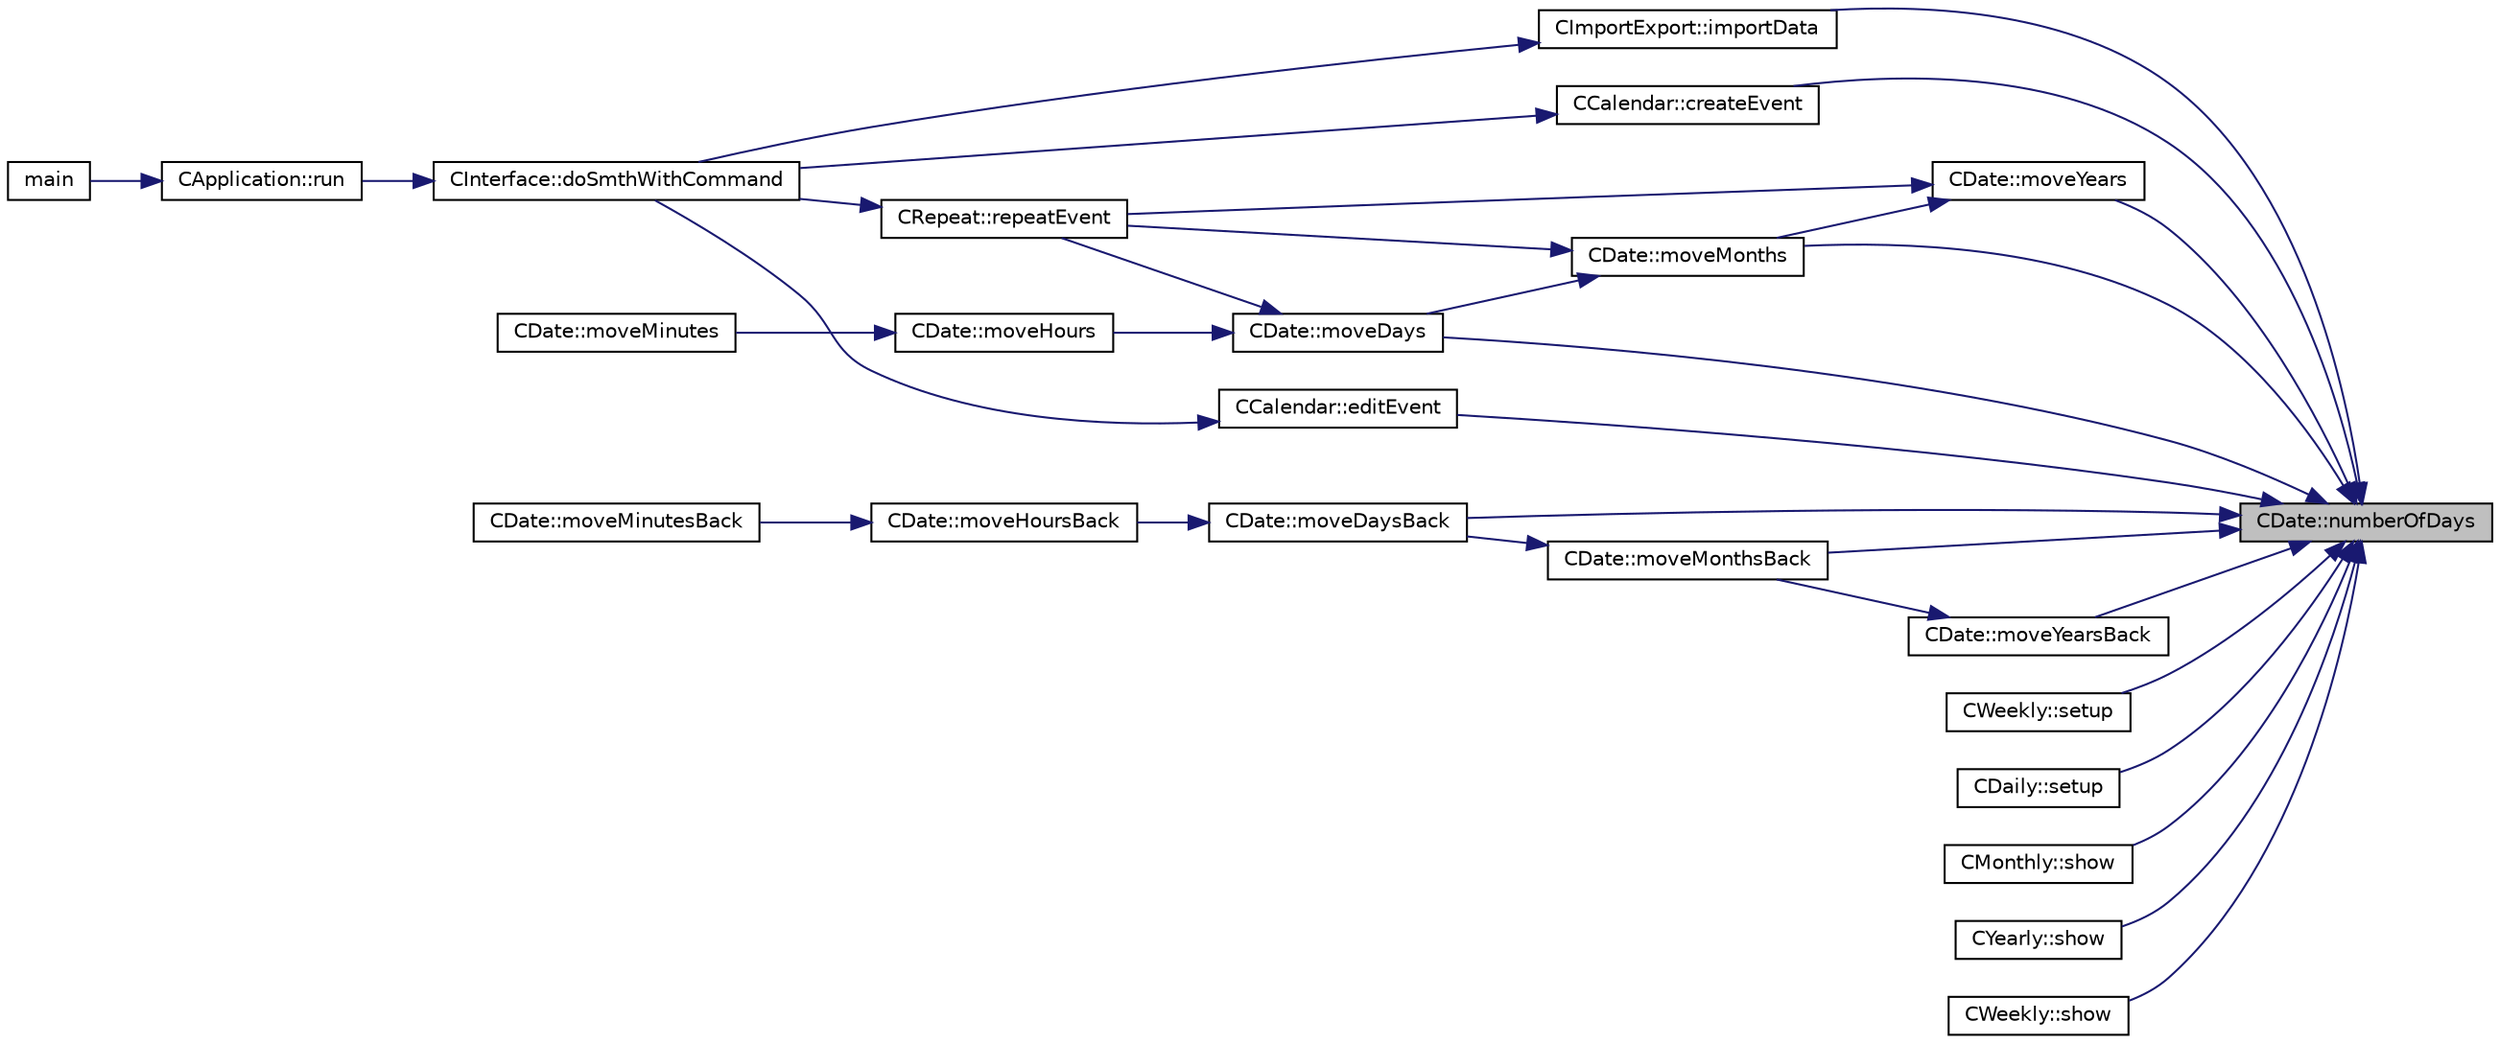 digraph "CDate::numberOfDays"
{
 // LATEX_PDF_SIZE
  edge [fontname="Helvetica",fontsize="10",labelfontname="Helvetica",labelfontsize="10"];
  node [fontname="Helvetica",fontsize="10",shape=record];
  rankdir="RL";
  Node1 [label="CDate::numberOfDays",height=0.2,width=0.4,color="black", fillcolor="grey75", style="filled", fontcolor="black",tooltip=" "];
  Node1 -> Node2 [dir="back",color="midnightblue",fontsize="10",style="solid",fontname="Helvetica"];
  Node2 [label="CCalendar::createEvent",height=0.2,width=0.4,color="black", fillcolor="white", style="filled",URL="$classCCalendar.html#ab40814a65b4e2cb8658c7afc9619255d",tooltip=" "];
  Node2 -> Node3 [dir="back",color="midnightblue",fontsize="10",style="solid",fontname="Helvetica"];
  Node3 [label="CInterface::doSmthWithCommand",height=0.2,width=0.4,color="black", fillcolor="white", style="filled",URL="$classCInterface.html#a2d740d4e6053226bb94ffd7e0b3f8d2f",tooltip=" "];
  Node3 -> Node4 [dir="back",color="midnightblue",fontsize="10",style="solid",fontname="Helvetica"];
  Node4 [label="CApplication::run",height=0.2,width=0.4,color="black", fillcolor="white", style="filled",URL="$classCApplication.html#aeb7ff3128e0c684d3d7b3f48079a04ef",tooltip=" "];
  Node4 -> Node5 [dir="back",color="midnightblue",fontsize="10",style="solid",fontname="Helvetica"];
  Node5 [label="main",height=0.2,width=0.4,color="black", fillcolor="white", style="filled",URL="$main_8cpp.html#ae66f6b31b5ad750f1fe042a706a4e3d4",tooltip=" "];
  Node1 -> Node6 [dir="back",color="midnightblue",fontsize="10",style="solid",fontname="Helvetica"];
  Node6 [label="CCalendar::editEvent",height=0.2,width=0.4,color="black", fillcolor="white", style="filled",URL="$classCCalendar.html#a94bad32ae062d80690a838591fb59009",tooltip=" "];
  Node6 -> Node3 [dir="back",color="midnightblue",fontsize="10",style="solid",fontname="Helvetica"];
  Node1 -> Node7 [dir="back",color="midnightblue",fontsize="10",style="solid",fontname="Helvetica"];
  Node7 [label="CImportExport::importData",height=0.2,width=0.4,color="black", fillcolor="white", style="filled",URL="$classCImportExport.html#a5fd052de6e2947ad73a48bea50a651f6",tooltip=" "];
  Node7 -> Node3 [dir="back",color="midnightblue",fontsize="10",style="solid",fontname="Helvetica"];
  Node1 -> Node8 [dir="back",color="midnightblue",fontsize="10",style="solid",fontname="Helvetica"];
  Node8 [label="CDate::moveDays",height=0.2,width=0.4,color="black", fillcolor="white", style="filled",URL="$classCDate.html#ac2aa92ab49a1596140726ade42b6060c",tooltip=" "];
  Node8 -> Node9 [dir="back",color="midnightblue",fontsize="10",style="solid",fontname="Helvetica"];
  Node9 [label="CDate::moveHours",height=0.2,width=0.4,color="black", fillcolor="white", style="filled",URL="$classCDate.html#a3fd9e2db90fe2377f6ee0b20b4e88aef",tooltip=" "];
  Node9 -> Node10 [dir="back",color="midnightblue",fontsize="10",style="solid",fontname="Helvetica"];
  Node10 [label="CDate::moveMinutes",height=0.2,width=0.4,color="black", fillcolor="white", style="filled",URL="$classCDate.html#a81aa02bd8b97e47baf19194019bd2e43",tooltip=" "];
  Node8 -> Node11 [dir="back",color="midnightblue",fontsize="10",style="solid",fontname="Helvetica"];
  Node11 [label="CRepeat::repeatEvent",height=0.2,width=0.4,color="black", fillcolor="white", style="filled",URL="$classCRepeat.html#a6bfe547c5e84d11386d48983867cdf74",tooltip=" "];
  Node11 -> Node3 [dir="back",color="midnightblue",fontsize="10",style="solid",fontname="Helvetica"];
  Node1 -> Node12 [dir="back",color="midnightblue",fontsize="10",style="solid",fontname="Helvetica"];
  Node12 [label="CDate::moveDaysBack",height=0.2,width=0.4,color="black", fillcolor="white", style="filled",URL="$classCDate.html#aaff6725e86d4edf8007b5dfd7f65aff1",tooltip=" "];
  Node12 -> Node13 [dir="back",color="midnightblue",fontsize="10",style="solid",fontname="Helvetica"];
  Node13 [label="CDate::moveHoursBack",height=0.2,width=0.4,color="black", fillcolor="white", style="filled",URL="$classCDate.html#a84efc0be011445f0ff244b1322ef0d66",tooltip=" "];
  Node13 -> Node14 [dir="back",color="midnightblue",fontsize="10",style="solid",fontname="Helvetica"];
  Node14 [label="CDate::moveMinutesBack",height=0.2,width=0.4,color="black", fillcolor="white", style="filled",URL="$classCDate.html#a4bbd2680b9d6991988d27c1713f1dbb6",tooltip=" "];
  Node1 -> Node15 [dir="back",color="midnightblue",fontsize="10",style="solid",fontname="Helvetica"];
  Node15 [label="CDate::moveMonths",height=0.2,width=0.4,color="black", fillcolor="white", style="filled",URL="$classCDate.html#a7d7f6deaf151d563e04db09858316f45",tooltip=" "];
  Node15 -> Node8 [dir="back",color="midnightblue",fontsize="10",style="solid",fontname="Helvetica"];
  Node15 -> Node11 [dir="back",color="midnightblue",fontsize="10",style="solid",fontname="Helvetica"];
  Node1 -> Node16 [dir="back",color="midnightblue",fontsize="10",style="solid",fontname="Helvetica"];
  Node16 [label="CDate::moveMonthsBack",height=0.2,width=0.4,color="black", fillcolor="white", style="filled",URL="$classCDate.html#aa41b4ca9d282c8ffc029e67fbb84d00d",tooltip=" "];
  Node16 -> Node12 [dir="back",color="midnightblue",fontsize="10",style="solid",fontname="Helvetica"];
  Node1 -> Node17 [dir="back",color="midnightblue",fontsize="10",style="solid",fontname="Helvetica"];
  Node17 [label="CDate::moveYears",height=0.2,width=0.4,color="black", fillcolor="white", style="filled",URL="$classCDate.html#a2bdbf688ba5fa48f18d1c8e4781f79a0",tooltip=" "];
  Node17 -> Node15 [dir="back",color="midnightblue",fontsize="10",style="solid",fontname="Helvetica"];
  Node17 -> Node11 [dir="back",color="midnightblue",fontsize="10",style="solid",fontname="Helvetica"];
  Node1 -> Node18 [dir="back",color="midnightblue",fontsize="10",style="solid",fontname="Helvetica"];
  Node18 [label="CDate::moveYearsBack",height=0.2,width=0.4,color="black", fillcolor="white", style="filled",URL="$classCDate.html#a7336185d96dfe20a9f6b36f94637400f",tooltip=" "];
  Node18 -> Node16 [dir="back",color="midnightblue",fontsize="10",style="solid",fontname="Helvetica"];
  Node1 -> Node19 [dir="back",color="midnightblue",fontsize="10",style="solid",fontname="Helvetica"];
  Node19 [label="CWeekly::setup",height=0.2,width=0.4,color="black", fillcolor="white", style="filled",URL="$classCWeekly.html#a2a2d35984771e5cdfe5f203201ea1af5",tooltip=" "];
  Node1 -> Node20 [dir="back",color="midnightblue",fontsize="10",style="solid",fontname="Helvetica"];
  Node20 [label="CDaily::setup",height=0.2,width=0.4,color="black", fillcolor="white", style="filled",URL="$classCDaily.html#a1a9b13b2db2d438feb71d99510704ac3",tooltip=" "];
  Node1 -> Node21 [dir="back",color="midnightblue",fontsize="10",style="solid",fontname="Helvetica"];
  Node21 [label="CMonthly::show",height=0.2,width=0.4,color="black", fillcolor="white", style="filled",URL="$classCMonthly.html#a627847553e6f5e95e4ad57866dd2a321",tooltip=" "];
  Node1 -> Node22 [dir="back",color="midnightblue",fontsize="10",style="solid",fontname="Helvetica"];
  Node22 [label="CYearly::show",height=0.2,width=0.4,color="black", fillcolor="white", style="filled",URL="$classCYearly.html#a007d3cfca28a8ce957e81e07e8ee38c1",tooltip=" "];
  Node1 -> Node23 [dir="back",color="midnightblue",fontsize="10",style="solid",fontname="Helvetica"];
  Node23 [label="CWeekly::show",height=0.2,width=0.4,color="black", fillcolor="white", style="filled",URL="$classCWeekly.html#aff6d9f77bbe14822758ea0f02956e4b1",tooltip=" "];
}
